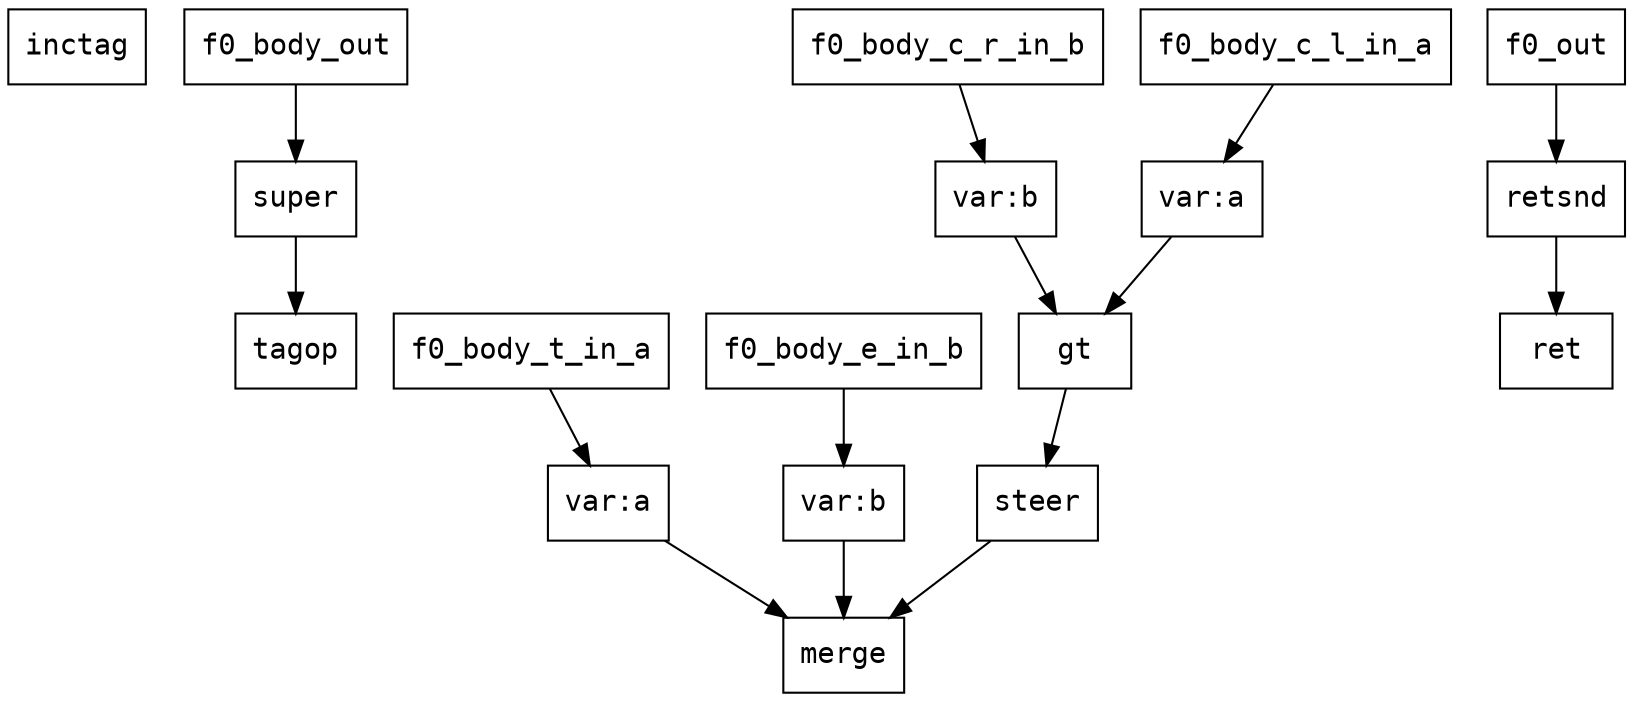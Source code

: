 digraph Dataflow {
  node [shape=record, fontname="Courier"];
  f0_inctag [label="inctag"];
  f0 [label="super"];
  f0_tagop [label="tagop"];
  f0 -> f0_tagop;
  f0_body_c_l_out [label="var:a"];
  f0_body_c_l_in_a -> f0_body_c_l_out;
  f0_body_c_r_out [label="var:b"];
  f0_body_c_r_in_b -> f0_body_c_r_out;
  f0_body_c_out [label="gt"];
  f0_body_c_l_out -> f0_body_c_out;
  f0_body_c_r_out -> f0_body_c_out;
  f0_body_steer [label="steer"];
  f0_body_c_out -> f0_body_steer;
  f0_body_t_out [label="var:a"];
  f0_body_t_in_a -> f0_body_t_out;
  f0_body_t_out -> f0_body_merge;
  f0_body_e_out [label="var:b"];
  f0_body_e_in_b -> f0_body_e_out;
  f0_body_e_out -> f0_body_merge;
  f0_body_merge [label="merge"];
  f0_body_steer -> f0_body_merge;
  f0_body_out -> f0;
  f0_retsnd [label="retsnd"];
  f0_out -> f0_retsnd;
  f0_ret [label="ret"];
  f0_retsnd -> f0_ret;
}
